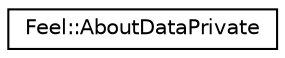 digraph "Graphical Class Hierarchy"
{
 // LATEX_PDF_SIZE
  edge [fontname="Helvetica",fontsize="10",labelfontname="Helvetica",labelfontsize="10"];
  node [fontname="Helvetica",fontsize="10",shape=record];
  rankdir="LR";
  Node0 [label="Feel::AboutDataPrivate",height=0.2,width=0.4,color="black", fillcolor="white", style="filled",URL="$classFeel_1_1AboutDataPrivate.html",tooltip=" "];
}
